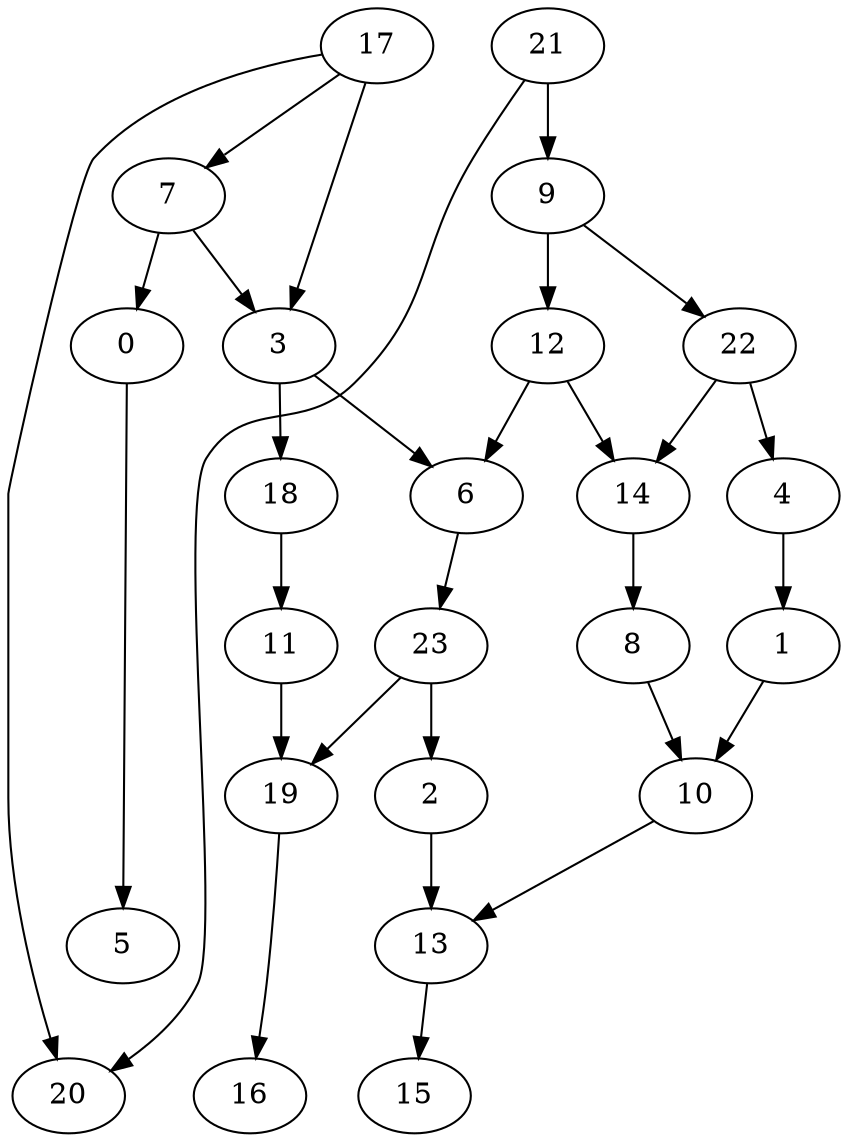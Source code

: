 digraph g {
0;
1;
2;
3;
4;
5;
6;
7;
8;
9;
10;
11;
12;
13;
14;
15;
16;
17;
18;
19;
20;
21;
22;
23;
0 -> 5 [weight=0];
1 -> 10 [weight=0];
2 -> 13 [weight=0];
3 -> 6 [weight=0];
3 -> 18 [weight=0];
4 -> 1 [weight=0];
6 -> 23 [weight=0];
7 -> 0 [weight=0];
7 -> 3 [weight=0];
8 -> 10 [weight=0];
9 -> 12 [weight=1];
9 -> 22 [weight=0];
10 -> 13 [weight=0];
11 -> 19 [weight=0];
12 -> 6 [weight=0];
12 -> 14 [weight=0];
13 -> 15 [weight=0];
14 -> 8 [weight=0];
17 -> 20 [weight=0];
17 -> 7 [weight=0];
17 -> 3 [weight=0];
18 -> 11 [weight=0];
19 -> 16 [weight=0];
21 -> 20 [weight=0];
21 -> 9 [weight=1];
22 -> 14 [weight=0];
22 -> 4 [weight=0];
23 -> 19 [weight=0];
23 -> 2 [weight=0];
}
